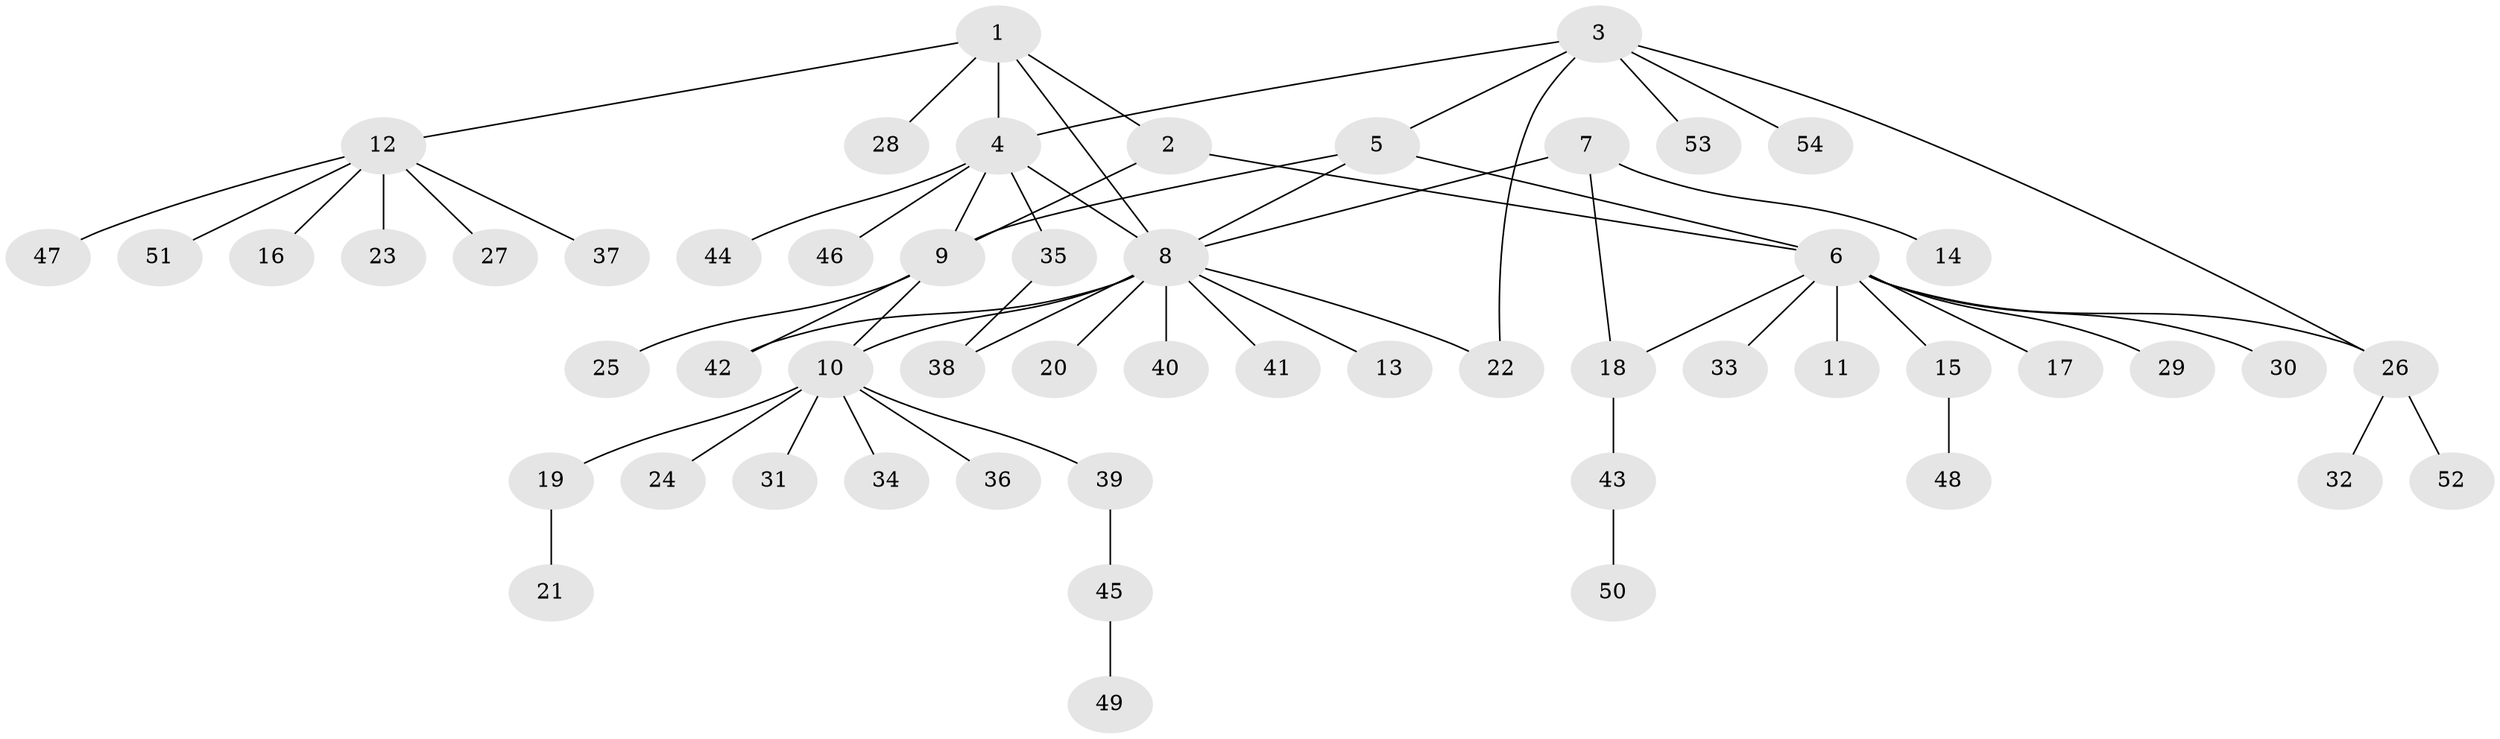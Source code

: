 // coarse degree distribution, {4: 0.05128205128205128, 3: 0.07692307692307693, 5: 0.05128205128205128, 6: 0.05128205128205128, 9: 0.02564102564102564, 2: 0.1282051282051282, 11: 0.02564102564102564, 7: 0.02564102564102564, 1: 0.5641025641025641}
// Generated by graph-tools (version 1.1) at 2025/24/03/03/25 07:24:10]
// undirected, 54 vertices, 64 edges
graph export_dot {
graph [start="1"]
  node [color=gray90,style=filled];
  1;
  2;
  3;
  4;
  5;
  6;
  7;
  8;
  9;
  10;
  11;
  12;
  13;
  14;
  15;
  16;
  17;
  18;
  19;
  20;
  21;
  22;
  23;
  24;
  25;
  26;
  27;
  28;
  29;
  30;
  31;
  32;
  33;
  34;
  35;
  36;
  37;
  38;
  39;
  40;
  41;
  42;
  43;
  44;
  45;
  46;
  47;
  48;
  49;
  50;
  51;
  52;
  53;
  54;
  1 -- 2;
  1 -- 4;
  1 -- 8;
  1 -- 12;
  1 -- 28;
  2 -- 6;
  2 -- 9;
  3 -- 4;
  3 -- 5;
  3 -- 22;
  3 -- 26;
  3 -- 53;
  3 -- 54;
  4 -- 8;
  4 -- 9;
  4 -- 35;
  4 -- 44;
  4 -- 46;
  5 -- 6;
  5 -- 8;
  5 -- 9;
  6 -- 11;
  6 -- 15;
  6 -- 17;
  6 -- 18;
  6 -- 26;
  6 -- 29;
  6 -- 30;
  6 -- 33;
  7 -- 8;
  7 -- 14;
  7 -- 18;
  8 -- 10;
  8 -- 13;
  8 -- 20;
  8 -- 22;
  8 -- 38;
  8 -- 40;
  8 -- 41;
  8 -- 42;
  9 -- 10;
  9 -- 25;
  9 -- 42;
  10 -- 19;
  10 -- 24;
  10 -- 31;
  10 -- 34;
  10 -- 36;
  10 -- 39;
  12 -- 16;
  12 -- 23;
  12 -- 27;
  12 -- 37;
  12 -- 47;
  12 -- 51;
  15 -- 48;
  18 -- 43;
  19 -- 21;
  26 -- 32;
  26 -- 52;
  35 -- 38;
  39 -- 45;
  43 -- 50;
  45 -- 49;
}
